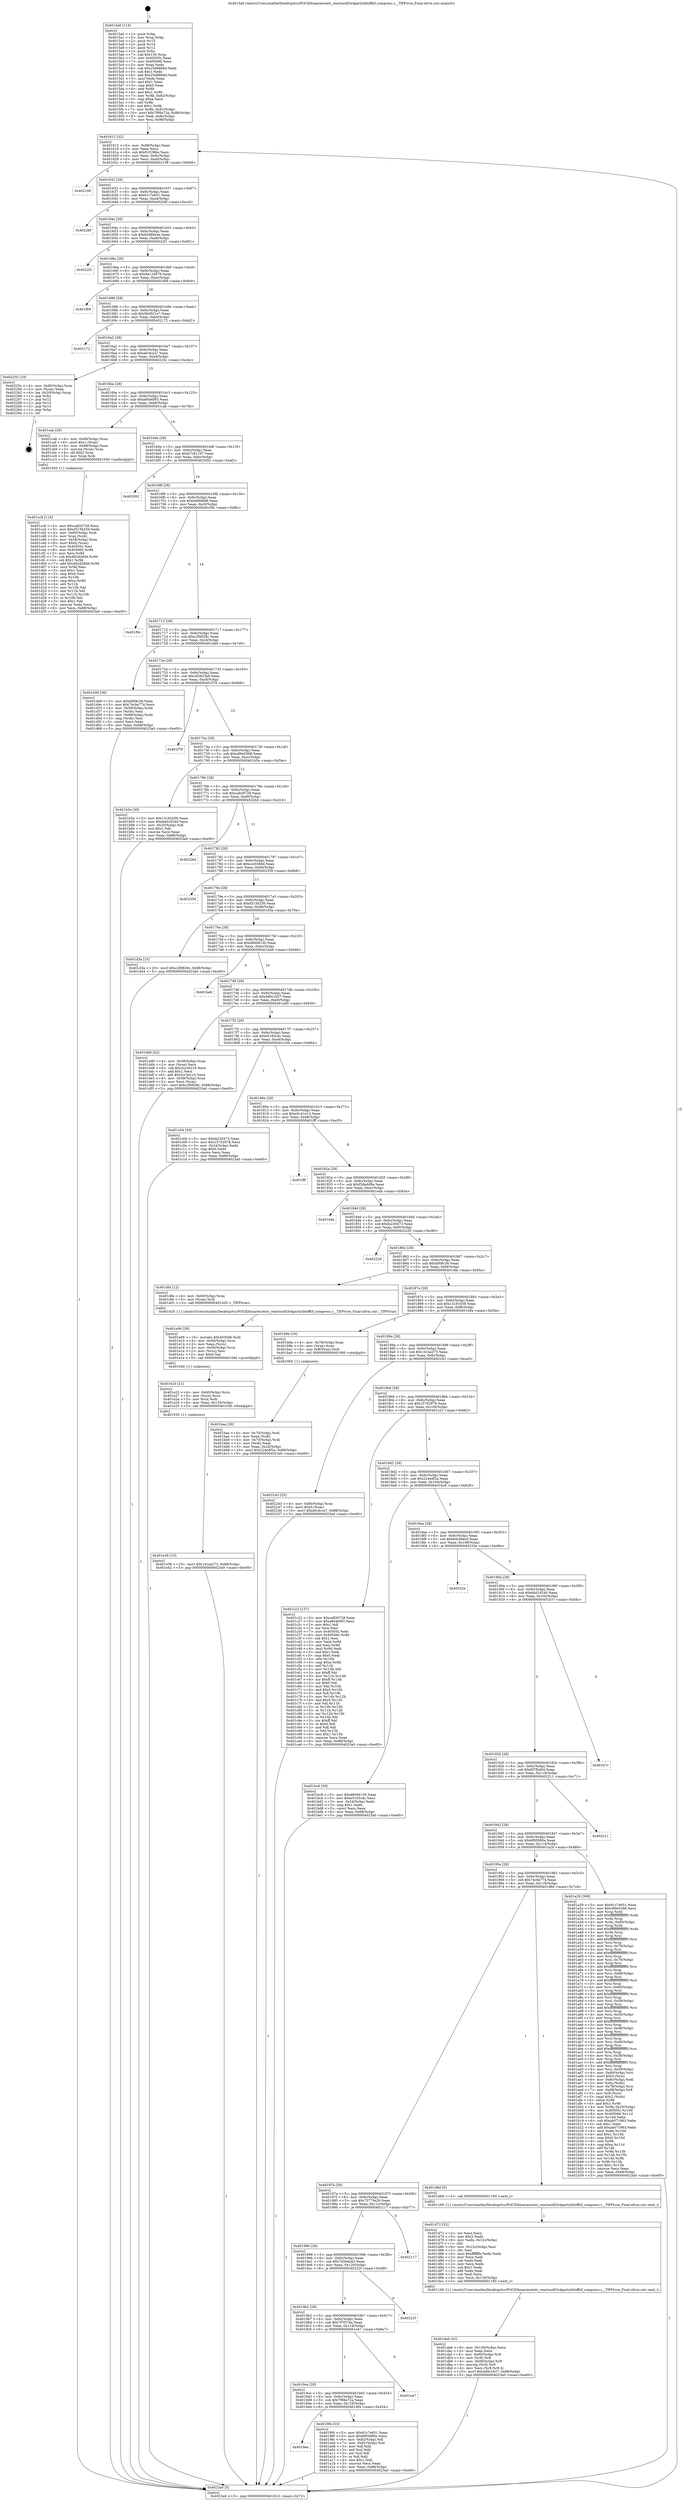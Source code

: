 digraph "0x4015a0" {
  label = "0x4015a0 (/mnt/c/Users/mathe/Desktop/tcc/POCII/binaries/extr_reactosdll3rdpartylibtifftif_compress.c__TIFFtrue_Final-ollvm.out::main(0))"
  labelloc = "t"
  node[shape=record]

  Entry [label="",width=0.3,height=0.3,shape=circle,fillcolor=black,style=filled]
  "0x401612" [label="{
     0x401612 [32]\l
     | [instrs]\l
     &nbsp;&nbsp;0x401612 \<+6\>: mov -0x88(%rbp),%eax\l
     &nbsp;&nbsp;0x401618 \<+2\>: mov %eax,%ecx\l
     &nbsp;&nbsp;0x40161a \<+6\>: sub $0x81f1f86e,%ecx\l
     &nbsp;&nbsp;0x401620 \<+6\>: mov %eax,-0x9c(%rbp)\l
     &nbsp;&nbsp;0x401626 \<+6\>: mov %ecx,-0xa0(%rbp)\l
     &nbsp;&nbsp;0x40162c \<+6\>: je 0000000000402108 \<main+0xb68\>\l
  }"]
  "0x402108" [label="{
     0x402108\l
  }", style=dashed]
  "0x401632" [label="{
     0x401632 [28]\l
     | [instrs]\l
     &nbsp;&nbsp;0x401632 \<+5\>: jmp 0000000000401637 \<main+0x97\>\l
     &nbsp;&nbsp;0x401637 \<+6\>: mov -0x9c(%rbp),%eax\l
     &nbsp;&nbsp;0x40163d \<+5\>: sub $0x91c7e651,%eax\l
     &nbsp;&nbsp;0x401642 \<+6\>: mov %eax,-0xa4(%rbp)\l
     &nbsp;&nbsp;0x401648 \<+6\>: je 000000000040226f \<main+0xccf\>\l
  }"]
  Exit [label="",width=0.3,height=0.3,shape=circle,fillcolor=black,style=filled,peripheries=2]
  "0x40226f" [label="{
     0x40226f\l
  }", style=dashed]
  "0x40164e" [label="{
     0x40164e [28]\l
     | [instrs]\l
     &nbsp;&nbsp;0x40164e \<+5\>: jmp 0000000000401653 \<main+0xb3\>\l
     &nbsp;&nbsp;0x401653 \<+6\>: mov -0x9c(%rbp),%eax\l
     &nbsp;&nbsp;0x401659 \<+5\>: sub $0x92d86e4e,%eax\l
     &nbsp;&nbsp;0x40165e \<+6\>: mov %eax,-0xa8(%rbp)\l
     &nbsp;&nbsp;0x401664 \<+6\>: je 00000000004022f1 \<main+0xd51\>\l
  }"]
  "0x401e38" [label="{
     0x401e38 [15]\l
     | [instrs]\l
     &nbsp;&nbsp;0x401e38 \<+10\>: movl $0x141ea273,-0x88(%rbp)\l
     &nbsp;&nbsp;0x401e42 \<+5\>: jmp 00000000004023a0 \<main+0xe00\>\l
  }"]
  "0x4022f1" [label="{
     0x4022f1\l
  }", style=dashed]
  "0x40166a" [label="{
     0x40166a [28]\l
     | [instrs]\l
     &nbsp;&nbsp;0x40166a \<+5\>: jmp 000000000040166f \<main+0xcf\>\l
     &nbsp;&nbsp;0x40166f \<+6\>: mov -0x9c(%rbp),%eax\l
     &nbsp;&nbsp;0x401675 \<+5\>: sub $0x9a11d079,%eax\l
     &nbsp;&nbsp;0x40167a \<+6\>: mov %eax,-0xac(%rbp)\l
     &nbsp;&nbsp;0x401680 \<+6\>: je 0000000000401f69 \<main+0x9c9\>\l
  }"]
  "0x401e23" [label="{
     0x401e23 [21]\l
     | [instrs]\l
     &nbsp;&nbsp;0x401e23 \<+4\>: mov -0x60(%rbp),%rcx\l
     &nbsp;&nbsp;0x401e27 \<+3\>: mov (%rcx),%rcx\l
     &nbsp;&nbsp;0x401e2a \<+3\>: mov %rcx,%rdi\l
     &nbsp;&nbsp;0x401e2d \<+6\>: mov %eax,-0x134(%rbp)\l
     &nbsp;&nbsp;0x401e33 \<+5\>: call 0000000000401030 \<free@plt\>\l
     | [calls]\l
     &nbsp;&nbsp;0x401030 \{1\} (unknown)\l
  }"]
  "0x401f69" [label="{
     0x401f69\l
  }", style=dashed]
  "0x401686" [label="{
     0x401686 [28]\l
     | [instrs]\l
     &nbsp;&nbsp;0x401686 \<+5\>: jmp 000000000040168b \<main+0xeb\>\l
     &nbsp;&nbsp;0x40168b \<+6\>: mov -0x9c(%rbp),%eax\l
     &nbsp;&nbsp;0x401691 \<+5\>: sub $0x9b0921e7,%eax\l
     &nbsp;&nbsp;0x401696 \<+6\>: mov %eax,-0xb0(%rbp)\l
     &nbsp;&nbsp;0x40169c \<+6\>: je 0000000000402172 \<main+0xbd2\>\l
  }"]
  "0x401e06" [label="{
     0x401e06 [29]\l
     | [instrs]\l
     &nbsp;&nbsp;0x401e06 \<+10\>: movabs $0x4030d6,%rdi\l
     &nbsp;&nbsp;0x401e10 \<+4\>: mov -0x50(%rbp),%rcx\l
     &nbsp;&nbsp;0x401e14 \<+2\>: mov %eax,(%rcx)\l
     &nbsp;&nbsp;0x401e16 \<+4\>: mov -0x50(%rbp),%rcx\l
     &nbsp;&nbsp;0x401e1a \<+2\>: mov (%rcx),%esi\l
     &nbsp;&nbsp;0x401e1c \<+2\>: mov $0x0,%al\l
     &nbsp;&nbsp;0x401e1e \<+5\>: call 0000000000401040 \<printf@plt\>\l
     | [calls]\l
     &nbsp;&nbsp;0x401040 \{1\} (unknown)\l
  }"]
  "0x402172" [label="{
     0x402172\l
  }", style=dashed]
  "0x4016a2" [label="{
     0x4016a2 [28]\l
     | [instrs]\l
     &nbsp;&nbsp;0x4016a2 \<+5\>: jmp 00000000004016a7 \<main+0x107\>\l
     &nbsp;&nbsp;0x4016a7 \<+6\>: mov -0x9c(%rbp),%eax\l
     &nbsp;&nbsp;0x4016ad \<+5\>: sub $0xa0c4cca7,%eax\l
     &nbsp;&nbsp;0x4016b2 \<+6\>: mov %eax,-0xb4(%rbp)\l
     &nbsp;&nbsp;0x4016b8 \<+6\>: je 000000000040225c \<main+0xcbc\>\l
  }"]
  "0x401da6" [label="{
     0x401da6 [42]\l
     | [instrs]\l
     &nbsp;&nbsp;0x401da6 \<+6\>: mov -0x130(%rbp),%ecx\l
     &nbsp;&nbsp;0x401dac \<+3\>: imul %eax,%ecx\l
     &nbsp;&nbsp;0x401daf \<+4\>: mov -0x60(%rbp),%r8\l
     &nbsp;&nbsp;0x401db3 \<+3\>: mov (%r8),%r8\l
     &nbsp;&nbsp;0x401db6 \<+4\>: mov -0x58(%rbp),%r9\l
     &nbsp;&nbsp;0x401dba \<+3\>: movslq (%r9),%r9\l
     &nbsp;&nbsp;0x401dbd \<+4\>: mov %ecx,(%r8,%r9,4)\l
     &nbsp;&nbsp;0x401dc1 \<+10\>: movl $0xdd9c1b37,-0x88(%rbp)\l
     &nbsp;&nbsp;0x401dcb \<+5\>: jmp 00000000004023a0 \<main+0xe00\>\l
  }"]
  "0x40225c" [label="{
     0x40225c [19]\l
     | [instrs]\l
     &nbsp;&nbsp;0x40225c \<+4\>: mov -0x80(%rbp),%rax\l
     &nbsp;&nbsp;0x402260 \<+2\>: mov (%rax),%eax\l
     &nbsp;&nbsp;0x402262 \<+4\>: lea -0x20(%rbp),%rsp\l
     &nbsp;&nbsp;0x402266 \<+1\>: pop %rbx\l
     &nbsp;&nbsp;0x402267 \<+2\>: pop %r12\l
     &nbsp;&nbsp;0x402269 \<+2\>: pop %r14\l
     &nbsp;&nbsp;0x40226b \<+2\>: pop %r15\l
     &nbsp;&nbsp;0x40226d \<+1\>: pop %rbp\l
     &nbsp;&nbsp;0x40226e \<+1\>: ret\l
  }"]
  "0x4016be" [label="{
     0x4016be [28]\l
     | [instrs]\l
     &nbsp;&nbsp;0x4016be \<+5\>: jmp 00000000004016c3 \<main+0x123\>\l
     &nbsp;&nbsp;0x4016c3 \<+6\>: mov -0x9c(%rbp),%eax\l
     &nbsp;&nbsp;0x4016c9 \<+5\>: sub $0xa8446f93,%eax\l
     &nbsp;&nbsp;0x4016ce \<+6\>: mov %eax,-0xb8(%rbp)\l
     &nbsp;&nbsp;0x4016d4 \<+6\>: je 0000000000401cab \<main+0x70b\>\l
  }"]
  "0x401d72" [label="{
     0x401d72 [52]\l
     | [instrs]\l
     &nbsp;&nbsp;0x401d72 \<+2\>: xor %ecx,%ecx\l
     &nbsp;&nbsp;0x401d74 \<+5\>: mov $0x2,%edx\l
     &nbsp;&nbsp;0x401d79 \<+6\>: mov %edx,-0x12c(%rbp)\l
     &nbsp;&nbsp;0x401d7f \<+1\>: cltd\l
     &nbsp;&nbsp;0x401d80 \<+6\>: mov -0x12c(%rbp),%esi\l
     &nbsp;&nbsp;0x401d86 \<+2\>: idiv %esi\l
     &nbsp;&nbsp;0x401d88 \<+6\>: imul $0xfffffffe,%edx,%edx\l
     &nbsp;&nbsp;0x401d8e \<+2\>: mov %ecx,%edi\l
     &nbsp;&nbsp;0x401d90 \<+2\>: sub %edx,%edi\l
     &nbsp;&nbsp;0x401d92 \<+2\>: mov %ecx,%edx\l
     &nbsp;&nbsp;0x401d94 \<+3\>: sub $0x1,%edx\l
     &nbsp;&nbsp;0x401d97 \<+2\>: add %edx,%edi\l
     &nbsp;&nbsp;0x401d99 \<+2\>: sub %edi,%ecx\l
     &nbsp;&nbsp;0x401d9b \<+6\>: mov %ecx,-0x130(%rbp)\l
     &nbsp;&nbsp;0x401da1 \<+5\>: call 0000000000401160 \<next_i\>\l
     | [calls]\l
     &nbsp;&nbsp;0x401160 \{1\} (/mnt/c/Users/mathe/Desktop/tcc/POCII/binaries/extr_reactosdll3rdpartylibtifftif_compress.c__TIFFtrue_Final-ollvm.out::next_i)\l
  }"]
  "0x401cab" [label="{
     0x401cab [29]\l
     | [instrs]\l
     &nbsp;&nbsp;0x401cab \<+4\>: mov -0x68(%rbp),%rax\l
     &nbsp;&nbsp;0x401caf \<+6\>: movl $0x1,(%rax)\l
     &nbsp;&nbsp;0x401cb5 \<+4\>: mov -0x68(%rbp),%rax\l
     &nbsp;&nbsp;0x401cb9 \<+3\>: movslq (%rax),%rax\l
     &nbsp;&nbsp;0x401cbc \<+4\>: shl $0x2,%rax\l
     &nbsp;&nbsp;0x401cc0 \<+3\>: mov %rax,%rdi\l
     &nbsp;&nbsp;0x401cc3 \<+5\>: call 0000000000401050 \<malloc@plt\>\l
     | [calls]\l
     &nbsp;&nbsp;0x401050 \{1\} (unknown)\l
  }"]
  "0x4016da" [label="{
     0x4016da [28]\l
     | [instrs]\l
     &nbsp;&nbsp;0x4016da \<+5\>: jmp 00000000004016df \<main+0x13f\>\l
     &nbsp;&nbsp;0x4016df \<+6\>: mov -0x9c(%rbp),%eax\l
     &nbsp;&nbsp;0x4016e5 \<+5\>: sub $0xb7c81197,%eax\l
     &nbsp;&nbsp;0x4016ea \<+6\>: mov %eax,-0xbc(%rbp)\l
     &nbsp;&nbsp;0x4016f0 \<+6\>: je 0000000000402092 \<main+0xaf2\>\l
  }"]
  "0x401cc8" [label="{
     0x401cc8 [114]\l
     | [instrs]\l
     &nbsp;&nbsp;0x401cc8 \<+5\>: mov $0xca826728,%ecx\l
     &nbsp;&nbsp;0x401ccd \<+5\>: mov $0xd5156250,%edx\l
     &nbsp;&nbsp;0x401cd2 \<+4\>: mov -0x60(%rbp),%rdi\l
     &nbsp;&nbsp;0x401cd6 \<+3\>: mov %rax,(%rdi)\l
     &nbsp;&nbsp;0x401cd9 \<+4\>: mov -0x58(%rbp),%rax\l
     &nbsp;&nbsp;0x401cdd \<+6\>: movl $0x0,(%rax)\l
     &nbsp;&nbsp;0x401ce3 \<+7\>: mov 0x40505c,%esi\l
     &nbsp;&nbsp;0x401cea \<+8\>: mov 0x405060,%r8d\l
     &nbsp;&nbsp;0x401cf2 \<+3\>: mov %esi,%r9d\l
     &nbsp;&nbsp;0x401cf5 \<+7\>: sub $0x462d26dd,%r9d\l
     &nbsp;&nbsp;0x401cfc \<+4\>: sub $0x1,%r9d\l
     &nbsp;&nbsp;0x401d00 \<+7\>: add $0x462d26dd,%r9d\l
     &nbsp;&nbsp;0x401d07 \<+4\>: imul %r9d,%esi\l
     &nbsp;&nbsp;0x401d0b \<+3\>: and $0x1,%esi\l
     &nbsp;&nbsp;0x401d0e \<+3\>: cmp $0x0,%esi\l
     &nbsp;&nbsp;0x401d11 \<+4\>: sete %r10b\l
     &nbsp;&nbsp;0x401d15 \<+4\>: cmp $0xa,%r8d\l
     &nbsp;&nbsp;0x401d19 \<+4\>: setl %r11b\l
     &nbsp;&nbsp;0x401d1d \<+3\>: mov %r10b,%bl\l
     &nbsp;&nbsp;0x401d20 \<+3\>: and %r11b,%bl\l
     &nbsp;&nbsp;0x401d23 \<+3\>: xor %r11b,%r10b\l
     &nbsp;&nbsp;0x401d26 \<+3\>: or %r10b,%bl\l
     &nbsp;&nbsp;0x401d29 \<+3\>: test $0x1,%bl\l
     &nbsp;&nbsp;0x401d2c \<+3\>: cmovne %edx,%ecx\l
     &nbsp;&nbsp;0x401d2f \<+6\>: mov %ecx,-0x88(%rbp)\l
     &nbsp;&nbsp;0x401d35 \<+5\>: jmp 00000000004023a0 \<main+0xe00\>\l
  }"]
  "0x402092" [label="{
     0x402092\l
  }", style=dashed]
  "0x4016f6" [label="{
     0x4016f6 [28]\l
     | [instrs]\l
     &nbsp;&nbsp;0x4016f6 \<+5\>: jmp 00000000004016fb \<main+0x15b\>\l
     &nbsp;&nbsp;0x4016fb \<+6\>: mov -0x9c(%rbp),%eax\l
     &nbsp;&nbsp;0x401701 \<+5\>: sub $0xbd868fd8,%eax\l
     &nbsp;&nbsp;0x401706 \<+6\>: mov %eax,-0xc0(%rbp)\l
     &nbsp;&nbsp;0x40170c \<+6\>: je 0000000000401f9c \<main+0x9fc\>\l
  }"]
  "0x401baa" [label="{
     0x401baa [30]\l
     | [instrs]\l
     &nbsp;&nbsp;0x401baa \<+4\>: mov -0x70(%rbp),%rdi\l
     &nbsp;&nbsp;0x401bae \<+2\>: mov %eax,(%rdi)\l
     &nbsp;&nbsp;0x401bb0 \<+4\>: mov -0x70(%rbp),%rdi\l
     &nbsp;&nbsp;0x401bb4 \<+2\>: mov (%rdi),%eax\l
     &nbsp;&nbsp;0x401bb6 \<+3\>: mov %eax,-0x24(%rbp)\l
     &nbsp;&nbsp;0x401bb9 \<+10\>: movl $0x224edf2a,-0x88(%rbp)\l
     &nbsp;&nbsp;0x401bc3 \<+5\>: jmp 00000000004023a0 \<main+0xe00\>\l
  }"]
  "0x401f9c" [label="{
     0x401f9c\l
  }", style=dashed]
  "0x401712" [label="{
     0x401712 [28]\l
     | [instrs]\l
     &nbsp;&nbsp;0x401712 \<+5\>: jmp 0000000000401717 \<main+0x177\>\l
     &nbsp;&nbsp;0x401717 \<+6\>: mov -0x9c(%rbp),%eax\l
     &nbsp;&nbsp;0x40171d \<+5\>: sub $0xc2f0828c,%eax\l
     &nbsp;&nbsp;0x401722 \<+6\>: mov %eax,-0xc4(%rbp)\l
     &nbsp;&nbsp;0x401728 \<+6\>: je 0000000000401d49 \<main+0x7a9\>\l
  }"]
  "0x4015a0" [label="{
     0x4015a0 [114]\l
     | [instrs]\l
     &nbsp;&nbsp;0x4015a0 \<+1\>: push %rbp\l
     &nbsp;&nbsp;0x4015a1 \<+3\>: mov %rsp,%rbp\l
     &nbsp;&nbsp;0x4015a4 \<+2\>: push %r15\l
     &nbsp;&nbsp;0x4015a6 \<+2\>: push %r14\l
     &nbsp;&nbsp;0x4015a8 \<+2\>: push %r12\l
     &nbsp;&nbsp;0x4015aa \<+1\>: push %rbx\l
     &nbsp;&nbsp;0x4015ab \<+7\>: sub $0x130,%rsp\l
     &nbsp;&nbsp;0x4015b2 \<+7\>: mov 0x40505c,%eax\l
     &nbsp;&nbsp;0x4015b9 \<+7\>: mov 0x405060,%ecx\l
     &nbsp;&nbsp;0x4015c0 \<+2\>: mov %eax,%edx\l
     &nbsp;&nbsp;0x4015c2 \<+6\>: sub $0x25d98b6d,%edx\l
     &nbsp;&nbsp;0x4015c8 \<+3\>: sub $0x1,%edx\l
     &nbsp;&nbsp;0x4015cb \<+6\>: add $0x25d98b6d,%edx\l
     &nbsp;&nbsp;0x4015d1 \<+3\>: imul %edx,%eax\l
     &nbsp;&nbsp;0x4015d4 \<+3\>: and $0x1,%eax\l
     &nbsp;&nbsp;0x4015d7 \<+3\>: cmp $0x0,%eax\l
     &nbsp;&nbsp;0x4015da \<+4\>: sete %r8b\l
     &nbsp;&nbsp;0x4015de \<+4\>: and $0x1,%r8b\l
     &nbsp;&nbsp;0x4015e2 \<+7\>: mov %r8b,-0x82(%rbp)\l
     &nbsp;&nbsp;0x4015e9 \<+3\>: cmp $0xa,%ecx\l
     &nbsp;&nbsp;0x4015ec \<+4\>: setl %r8b\l
     &nbsp;&nbsp;0x4015f0 \<+4\>: and $0x1,%r8b\l
     &nbsp;&nbsp;0x4015f4 \<+7\>: mov %r8b,-0x81(%rbp)\l
     &nbsp;&nbsp;0x4015fb \<+10\>: movl $0x7f98a72a,-0x88(%rbp)\l
     &nbsp;&nbsp;0x401605 \<+6\>: mov %edi,-0x8c(%rbp)\l
     &nbsp;&nbsp;0x40160b \<+7\>: mov %rsi,-0x98(%rbp)\l
  }"]
  "0x401d49" [label="{
     0x401d49 [36]\l
     | [instrs]\l
     &nbsp;&nbsp;0x401d49 \<+5\>: mov $0xd008c36,%eax\l
     &nbsp;&nbsp;0x401d4e \<+5\>: mov $0x74c9a774,%ecx\l
     &nbsp;&nbsp;0x401d53 \<+4\>: mov -0x58(%rbp),%rdx\l
     &nbsp;&nbsp;0x401d57 \<+2\>: mov (%rdx),%esi\l
     &nbsp;&nbsp;0x401d59 \<+4\>: mov -0x68(%rbp),%rdx\l
     &nbsp;&nbsp;0x401d5d \<+2\>: cmp (%rdx),%esi\l
     &nbsp;&nbsp;0x401d5f \<+3\>: cmovl %ecx,%eax\l
     &nbsp;&nbsp;0x401d62 \<+6\>: mov %eax,-0x88(%rbp)\l
     &nbsp;&nbsp;0x401d68 \<+5\>: jmp 00000000004023a0 \<main+0xe00\>\l
  }"]
  "0x40172e" [label="{
     0x40172e [28]\l
     | [instrs]\l
     &nbsp;&nbsp;0x40172e \<+5\>: jmp 0000000000401733 \<main+0x193\>\l
     &nbsp;&nbsp;0x401733 \<+6\>: mov -0x9c(%rbp),%eax\l
     &nbsp;&nbsp;0x401739 \<+5\>: sub $0xc62823a9,%eax\l
     &nbsp;&nbsp;0x40173e \<+6\>: mov %eax,-0xc8(%rbp)\l
     &nbsp;&nbsp;0x401744 \<+6\>: je 0000000000401f78 \<main+0x9d8\>\l
  }"]
  "0x4023a0" [label="{
     0x4023a0 [5]\l
     | [instrs]\l
     &nbsp;&nbsp;0x4023a0 \<+5\>: jmp 0000000000401612 \<main+0x72\>\l
  }"]
  "0x401f78" [label="{
     0x401f78\l
  }", style=dashed]
  "0x40174a" [label="{
     0x40174a [28]\l
     | [instrs]\l
     &nbsp;&nbsp;0x40174a \<+5\>: jmp 000000000040174f \<main+0x1af\>\l
     &nbsp;&nbsp;0x40174f \<+6\>: mov -0x9c(%rbp),%eax\l
     &nbsp;&nbsp;0x401755 \<+5\>: sub $0xc89e5368,%eax\l
     &nbsp;&nbsp;0x40175a \<+6\>: mov %eax,-0xcc(%rbp)\l
     &nbsp;&nbsp;0x401760 \<+6\>: je 0000000000401b5e \<main+0x5be\>\l
  }"]
  "0x4019ea" [label="{
     0x4019ea\l
  }", style=dashed]
  "0x401b5e" [label="{
     0x401b5e [30]\l
     | [instrs]\l
     &nbsp;&nbsp;0x401b5e \<+5\>: mov $0x13181b56,%eax\l
     &nbsp;&nbsp;0x401b63 \<+5\>: mov $0x6dd18240,%ecx\l
     &nbsp;&nbsp;0x401b68 \<+3\>: mov -0x25(%rbp),%dl\l
     &nbsp;&nbsp;0x401b6b \<+3\>: test $0x1,%dl\l
     &nbsp;&nbsp;0x401b6e \<+3\>: cmovne %ecx,%eax\l
     &nbsp;&nbsp;0x401b71 \<+6\>: mov %eax,-0x88(%rbp)\l
     &nbsp;&nbsp;0x401b77 \<+5\>: jmp 00000000004023a0 \<main+0xe00\>\l
  }"]
  "0x401766" [label="{
     0x401766 [28]\l
     | [instrs]\l
     &nbsp;&nbsp;0x401766 \<+5\>: jmp 000000000040176b \<main+0x1cb\>\l
     &nbsp;&nbsp;0x40176b \<+6\>: mov -0x9c(%rbp),%eax\l
     &nbsp;&nbsp;0x401771 \<+5\>: sub $0xca826728,%eax\l
     &nbsp;&nbsp;0x401776 \<+6\>: mov %eax,-0xd0(%rbp)\l
     &nbsp;&nbsp;0x40177c \<+6\>: je 00000000004022b4 \<main+0xd14\>\l
  }"]
  "0x4019f4" [label="{
     0x4019f4 [53]\l
     | [instrs]\l
     &nbsp;&nbsp;0x4019f4 \<+5\>: mov $0x91c7e651,%eax\l
     &nbsp;&nbsp;0x4019f9 \<+5\>: mov $0x6f95990e,%ecx\l
     &nbsp;&nbsp;0x4019fe \<+6\>: mov -0x82(%rbp),%dl\l
     &nbsp;&nbsp;0x401a04 \<+7\>: mov -0x81(%rbp),%sil\l
     &nbsp;&nbsp;0x401a0b \<+3\>: mov %dl,%dil\l
     &nbsp;&nbsp;0x401a0e \<+3\>: and %sil,%dil\l
     &nbsp;&nbsp;0x401a11 \<+3\>: xor %sil,%dl\l
     &nbsp;&nbsp;0x401a14 \<+3\>: or %dl,%dil\l
     &nbsp;&nbsp;0x401a17 \<+4\>: test $0x1,%dil\l
     &nbsp;&nbsp;0x401a1b \<+3\>: cmovne %ecx,%eax\l
     &nbsp;&nbsp;0x401a1e \<+6\>: mov %eax,-0x88(%rbp)\l
     &nbsp;&nbsp;0x401a24 \<+5\>: jmp 00000000004023a0 \<main+0xe00\>\l
  }"]
  "0x4022b4" [label="{
     0x4022b4\l
  }", style=dashed]
  "0x401782" [label="{
     0x401782 [28]\l
     | [instrs]\l
     &nbsp;&nbsp;0x401782 \<+5\>: jmp 0000000000401787 \<main+0x1e7\>\l
     &nbsp;&nbsp;0x401787 \<+6\>: mov -0x9c(%rbp),%eax\l
     &nbsp;&nbsp;0x40178d \<+5\>: sub $0xccc038dd,%eax\l
     &nbsp;&nbsp;0x401792 \<+6\>: mov %eax,-0xd4(%rbp)\l
     &nbsp;&nbsp;0x401798 \<+6\>: je 0000000000402358 \<main+0xdb8\>\l
  }"]
  "0x4019ce" [label="{
     0x4019ce [28]\l
     | [instrs]\l
     &nbsp;&nbsp;0x4019ce \<+5\>: jmp 00000000004019d3 \<main+0x433\>\l
     &nbsp;&nbsp;0x4019d3 \<+6\>: mov -0x9c(%rbp),%eax\l
     &nbsp;&nbsp;0x4019d9 \<+5\>: sub $0x7f98a72a,%eax\l
     &nbsp;&nbsp;0x4019de \<+6\>: mov %eax,-0x128(%rbp)\l
     &nbsp;&nbsp;0x4019e4 \<+6\>: je 00000000004019f4 \<main+0x454\>\l
  }"]
  "0x402358" [label="{
     0x402358\l
  }", style=dashed]
  "0x40179e" [label="{
     0x40179e [28]\l
     | [instrs]\l
     &nbsp;&nbsp;0x40179e \<+5\>: jmp 00000000004017a3 \<main+0x203\>\l
     &nbsp;&nbsp;0x4017a3 \<+6\>: mov -0x9c(%rbp),%eax\l
     &nbsp;&nbsp;0x4017a9 \<+5\>: sub $0xd5156250,%eax\l
     &nbsp;&nbsp;0x4017ae \<+6\>: mov %eax,-0xd8(%rbp)\l
     &nbsp;&nbsp;0x4017b4 \<+6\>: je 0000000000401d3a \<main+0x79a\>\l
  }"]
  "0x401e47" [label="{
     0x401e47\l
  }", style=dashed]
  "0x401d3a" [label="{
     0x401d3a [15]\l
     | [instrs]\l
     &nbsp;&nbsp;0x401d3a \<+10\>: movl $0xc2f0828c,-0x88(%rbp)\l
     &nbsp;&nbsp;0x401d44 \<+5\>: jmp 00000000004023a0 \<main+0xe00\>\l
  }"]
  "0x4017ba" [label="{
     0x4017ba [28]\l
     | [instrs]\l
     &nbsp;&nbsp;0x4017ba \<+5\>: jmp 00000000004017bf \<main+0x21f\>\l
     &nbsp;&nbsp;0x4017bf \<+6\>: mov -0x9c(%rbp),%eax\l
     &nbsp;&nbsp;0x4017c5 \<+5\>: sub $0xd6006130,%eax\l
     &nbsp;&nbsp;0x4017ca \<+6\>: mov %eax,-0xdc(%rbp)\l
     &nbsp;&nbsp;0x4017d0 \<+6\>: je 0000000000401be6 \<main+0x646\>\l
  }"]
  "0x4019b2" [label="{
     0x4019b2 [28]\l
     | [instrs]\l
     &nbsp;&nbsp;0x4019b2 \<+5\>: jmp 00000000004019b7 \<main+0x417\>\l
     &nbsp;&nbsp;0x4019b7 \<+6\>: mov -0x9c(%rbp),%eax\l
     &nbsp;&nbsp;0x4019bd \<+5\>: sub $0x7f7f37ba,%eax\l
     &nbsp;&nbsp;0x4019c2 \<+6\>: mov %eax,-0x124(%rbp)\l
     &nbsp;&nbsp;0x4019c8 \<+6\>: je 0000000000401e47 \<main+0x8a7\>\l
  }"]
  "0x401be6" [label="{
     0x401be6\l
  }", style=dashed]
  "0x4017d6" [label="{
     0x4017d6 [28]\l
     | [instrs]\l
     &nbsp;&nbsp;0x4017d6 \<+5\>: jmp 00000000004017db \<main+0x23b\>\l
     &nbsp;&nbsp;0x4017db \<+6\>: mov -0x9c(%rbp),%eax\l
     &nbsp;&nbsp;0x4017e1 \<+5\>: sub $0xdd9c1b37,%eax\l
     &nbsp;&nbsp;0x4017e6 \<+6\>: mov %eax,-0xe0(%rbp)\l
     &nbsp;&nbsp;0x4017ec \<+6\>: je 0000000000401dd0 \<main+0x830\>\l
  }"]
  "0x40222f" [label="{
     0x40222f\l
  }", style=dashed]
  "0x401dd0" [label="{
     0x401dd0 [42]\l
     | [instrs]\l
     &nbsp;&nbsp;0x401dd0 \<+4\>: mov -0x58(%rbp),%rax\l
     &nbsp;&nbsp;0x401dd4 \<+2\>: mov (%rax),%ecx\l
     &nbsp;&nbsp;0x401dd6 \<+6\>: sub $0x2cc3e210,%ecx\l
     &nbsp;&nbsp;0x401ddc \<+3\>: add $0x1,%ecx\l
     &nbsp;&nbsp;0x401ddf \<+6\>: add $0x2cc3e210,%ecx\l
     &nbsp;&nbsp;0x401de5 \<+4\>: mov -0x58(%rbp),%rax\l
     &nbsp;&nbsp;0x401de9 \<+2\>: mov %ecx,(%rax)\l
     &nbsp;&nbsp;0x401deb \<+10\>: movl $0xc2f0828c,-0x88(%rbp)\l
     &nbsp;&nbsp;0x401df5 \<+5\>: jmp 00000000004023a0 \<main+0xe00\>\l
  }"]
  "0x4017f2" [label="{
     0x4017f2 [28]\l
     | [instrs]\l
     &nbsp;&nbsp;0x4017f2 \<+5\>: jmp 00000000004017f7 \<main+0x257\>\l
     &nbsp;&nbsp;0x4017f7 \<+6\>: mov -0x9c(%rbp),%eax\l
     &nbsp;&nbsp;0x4017fd \<+5\>: sub $0xe5165cdc,%eax\l
     &nbsp;&nbsp;0x401802 \<+6\>: mov %eax,-0xe4(%rbp)\l
     &nbsp;&nbsp;0x401808 \<+6\>: je 0000000000401c04 \<main+0x664\>\l
  }"]
  "0x401996" [label="{
     0x401996 [28]\l
     | [instrs]\l
     &nbsp;&nbsp;0x401996 \<+5\>: jmp 000000000040199b \<main+0x3fb\>\l
     &nbsp;&nbsp;0x40199b \<+6\>: mov -0x9c(%rbp),%eax\l
     &nbsp;&nbsp;0x4019a1 \<+5\>: sub $0x7d2b4a43,%eax\l
     &nbsp;&nbsp;0x4019a6 \<+6\>: mov %eax,-0x120(%rbp)\l
     &nbsp;&nbsp;0x4019ac \<+6\>: je 000000000040222f \<main+0xc8f\>\l
  }"]
  "0x401c04" [label="{
     0x401c04 [30]\l
     | [instrs]\l
     &nbsp;&nbsp;0x401c04 \<+5\>: mov $0xfa230473,%eax\l
     &nbsp;&nbsp;0x401c09 \<+5\>: mov $0x15702978,%ecx\l
     &nbsp;&nbsp;0x401c0e \<+3\>: mov -0x24(%rbp),%edx\l
     &nbsp;&nbsp;0x401c11 \<+3\>: cmp $0x0,%edx\l
     &nbsp;&nbsp;0x401c14 \<+3\>: cmove %ecx,%eax\l
     &nbsp;&nbsp;0x401c17 \<+6\>: mov %eax,-0x88(%rbp)\l
     &nbsp;&nbsp;0x401c1d \<+5\>: jmp 00000000004023a0 \<main+0xe00\>\l
  }"]
  "0x40180e" [label="{
     0x40180e [28]\l
     | [instrs]\l
     &nbsp;&nbsp;0x40180e \<+5\>: jmp 0000000000401813 \<main+0x273\>\l
     &nbsp;&nbsp;0x401813 \<+6\>: mov -0x9c(%rbp),%eax\l
     &nbsp;&nbsp;0x401819 \<+5\>: sub $0xe5c41e13,%eax\l
     &nbsp;&nbsp;0x40181e \<+6\>: mov %eax,-0xe8(%rbp)\l
     &nbsp;&nbsp;0x401824 \<+6\>: je 0000000000401fff \<main+0xa5f\>\l
  }"]
  "0x402117" [label="{
     0x402117\l
  }", style=dashed]
  "0x401fff" [label="{
     0x401fff\l
  }", style=dashed]
  "0x40182a" [label="{
     0x40182a [28]\l
     | [instrs]\l
     &nbsp;&nbsp;0x40182a \<+5\>: jmp 000000000040182f \<main+0x28f\>\l
     &nbsp;&nbsp;0x40182f \<+6\>: mov -0x9c(%rbp),%eax\l
     &nbsp;&nbsp;0x401835 \<+5\>: sub $0xf2dedd9a,%eax\l
     &nbsp;&nbsp;0x40183a \<+6\>: mov %eax,-0xec(%rbp)\l
     &nbsp;&nbsp;0x401840 \<+6\>: je 0000000000401eda \<main+0x93a\>\l
  }"]
  "0x40197a" [label="{
     0x40197a [28]\l
     | [instrs]\l
     &nbsp;&nbsp;0x40197a \<+5\>: jmp 000000000040197f \<main+0x3df\>\l
     &nbsp;&nbsp;0x40197f \<+6\>: mov -0x9c(%rbp),%eax\l
     &nbsp;&nbsp;0x401985 \<+5\>: sub $0x75775e29,%eax\l
     &nbsp;&nbsp;0x40198a \<+6\>: mov %eax,-0x11c(%rbp)\l
     &nbsp;&nbsp;0x401990 \<+6\>: je 0000000000402117 \<main+0xb77\>\l
  }"]
  "0x401eda" [label="{
     0x401eda\l
  }", style=dashed]
  "0x401846" [label="{
     0x401846 [28]\l
     | [instrs]\l
     &nbsp;&nbsp;0x401846 \<+5\>: jmp 000000000040184b \<main+0x2ab\>\l
     &nbsp;&nbsp;0x40184b \<+6\>: mov -0x9c(%rbp),%eax\l
     &nbsp;&nbsp;0x401851 \<+5\>: sub $0xfa230473,%eax\l
     &nbsp;&nbsp;0x401856 \<+6\>: mov %eax,-0xf0(%rbp)\l
     &nbsp;&nbsp;0x40185c \<+6\>: je 0000000000402220 \<main+0xc80\>\l
  }"]
  "0x401d6d" [label="{
     0x401d6d [5]\l
     | [instrs]\l
     &nbsp;&nbsp;0x401d6d \<+5\>: call 0000000000401160 \<next_i\>\l
     | [calls]\l
     &nbsp;&nbsp;0x401160 \{1\} (/mnt/c/Users/mathe/Desktop/tcc/POCII/binaries/extr_reactosdll3rdpartylibtifftif_compress.c__TIFFtrue_Final-ollvm.out::next_i)\l
  }"]
  "0x402220" [label="{
     0x402220\l
  }", style=dashed]
  "0x401862" [label="{
     0x401862 [28]\l
     | [instrs]\l
     &nbsp;&nbsp;0x401862 \<+5\>: jmp 0000000000401867 \<main+0x2c7\>\l
     &nbsp;&nbsp;0x401867 \<+6\>: mov -0x9c(%rbp),%eax\l
     &nbsp;&nbsp;0x40186d \<+5\>: sub $0xd008c36,%eax\l
     &nbsp;&nbsp;0x401872 \<+6\>: mov %eax,-0xf4(%rbp)\l
     &nbsp;&nbsp;0x401878 \<+6\>: je 0000000000401dfa \<main+0x85a\>\l
  }"]
  "0x40195e" [label="{
     0x40195e [28]\l
     | [instrs]\l
     &nbsp;&nbsp;0x40195e \<+5\>: jmp 0000000000401963 \<main+0x3c3\>\l
     &nbsp;&nbsp;0x401963 \<+6\>: mov -0x9c(%rbp),%eax\l
     &nbsp;&nbsp;0x401969 \<+5\>: sub $0x74c9a774,%eax\l
     &nbsp;&nbsp;0x40196e \<+6\>: mov %eax,-0x118(%rbp)\l
     &nbsp;&nbsp;0x401974 \<+6\>: je 0000000000401d6d \<main+0x7cd\>\l
  }"]
  "0x401dfa" [label="{
     0x401dfa [12]\l
     | [instrs]\l
     &nbsp;&nbsp;0x401dfa \<+4\>: mov -0x60(%rbp),%rax\l
     &nbsp;&nbsp;0x401dfe \<+3\>: mov (%rax),%rdi\l
     &nbsp;&nbsp;0x401e01 \<+5\>: call 0000000000401420 \<_TIFFtrue\>\l
     | [calls]\l
     &nbsp;&nbsp;0x401420 \{1\} (/mnt/c/Users/mathe/Desktop/tcc/POCII/binaries/extr_reactosdll3rdpartylibtifftif_compress.c__TIFFtrue_Final-ollvm.out::_TIFFtrue)\l
  }"]
  "0x40187e" [label="{
     0x40187e [28]\l
     | [instrs]\l
     &nbsp;&nbsp;0x40187e \<+5\>: jmp 0000000000401883 \<main+0x2e3\>\l
     &nbsp;&nbsp;0x401883 \<+6\>: mov -0x9c(%rbp),%eax\l
     &nbsp;&nbsp;0x401889 \<+5\>: sub $0x13181b56,%eax\l
     &nbsp;&nbsp;0x40188e \<+6\>: mov %eax,-0xf8(%rbp)\l
     &nbsp;&nbsp;0x401894 \<+6\>: je 0000000000401b9a \<main+0x5fa\>\l
  }"]
  "0x401a29" [label="{
     0x401a29 [309]\l
     | [instrs]\l
     &nbsp;&nbsp;0x401a29 \<+5\>: mov $0x91c7e651,%eax\l
     &nbsp;&nbsp;0x401a2e \<+5\>: mov $0xc89e5368,%ecx\l
     &nbsp;&nbsp;0x401a33 \<+3\>: mov %rsp,%rdx\l
     &nbsp;&nbsp;0x401a36 \<+4\>: add $0xfffffffffffffff0,%rdx\l
     &nbsp;&nbsp;0x401a3a \<+3\>: mov %rdx,%rsp\l
     &nbsp;&nbsp;0x401a3d \<+4\>: mov %rdx,-0x80(%rbp)\l
     &nbsp;&nbsp;0x401a41 \<+3\>: mov %rsp,%rdx\l
     &nbsp;&nbsp;0x401a44 \<+4\>: add $0xfffffffffffffff0,%rdx\l
     &nbsp;&nbsp;0x401a48 \<+3\>: mov %rdx,%rsp\l
     &nbsp;&nbsp;0x401a4b \<+3\>: mov %rsp,%rsi\l
     &nbsp;&nbsp;0x401a4e \<+4\>: add $0xfffffffffffffff0,%rsi\l
     &nbsp;&nbsp;0x401a52 \<+3\>: mov %rsi,%rsp\l
     &nbsp;&nbsp;0x401a55 \<+4\>: mov %rsi,-0x78(%rbp)\l
     &nbsp;&nbsp;0x401a59 \<+3\>: mov %rsp,%rsi\l
     &nbsp;&nbsp;0x401a5c \<+4\>: add $0xfffffffffffffff0,%rsi\l
     &nbsp;&nbsp;0x401a60 \<+3\>: mov %rsi,%rsp\l
     &nbsp;&nbsp;0x401a63 \<+4\>: mov %rsi,-0x70(%rbp)\l
     &nbsp;&nbsp;0x401a67 \<+3\>: mov %rsp,%rsi\l
     &nbsp;&nbsp;0x401a6a \<+4\>: add $0xfffffffffffffff0,%rsi\l
     &nbsp;&nbsp;0x401a6e \<+3\>: mov %rsi,%rsp\l
     &nbsp;&nbsp;0x401a71 \<+4\>: mov %rsi,-0x68(%rbp)\l
     &nbsp;&nbsp;0x401a75 \<+3\>: mov %rsp,%rsi\l
     &nbsp;&nbsp;0x401a78 \<+4\>: add $0xfffffffffffffff0,%rsi\l
     &nbsp;&nbsp;0x401a7c \<+3\>: mov %rsi,%rsp\l
     &nbsp;&nbsp;0x401a7f \<+4\>: mov %rsi,-0x60(%rbp)\l
     &nbsp;&nbsp;0x401a83 \<+3\>: mov %rsp,%rsi\l
     &nbsp;&nbsp;0x401a86 \<+4\>: add $0xfffffffffffffff0,%rsi\l
     &nbsp;&nbsp;0x401a8a \<+3\>: mov %rsi,%rsp\l
     &nbsp;&nbsp;0x401a8d \<+4\>: mov %rsi,-0x58(%rbp)\l
     &nbsp;&nbsp;0x401a91 \<+3\>: mov %rsp,%rsi\l
     &nbsp;&nbsp;0x401a94 \<+4\>: add $0xfffffffffffffff0,%rsi\l
     &nbsp;&nbsp;0x401a98 \<+3\>: mov %rsi,%rsp\l
     &nbsp;&nbsp;0x401a9b \<+4\>: mov %rsi,-0x50(%rbp)\l
     &nbsp;&nbsp;0x401a9f \<+3\>: mov %rsp,%rsi\l
     &nbsp;&nbsp;0x401aa2 \<+4\>: add $0xfffffffffffffff0,%rsi\l
     &nbsp;&nbsp;0x401aa6 \<+3\>: mov %rsi,%rsp\l
     &nbsp;&nbsp;0x401aa9 \<+4\>: mov %rsi,-0x48(%rbp)\l
     &nbsp;&nbsp;0x401aad \<+3\>: mov %rsp,%rsi\l
     &nbsp;&nbsp;0x401ab0 \<+4\>: add $0xfffffffffffffff0,%rsi\l
     &nbsp;&nbsp;0x401ab4 \<+3\>: mov %rsi,%rsp\l
     &nbsp;&nbsp;0x401ab7 \<+4\>: mov %rsi,-0x40(%rbp)\l
     &nbsp;&nbsp;0x401abb \<+3\>: mov %rsp,%rsi\l
     &nbsp;&nbsp;0x401abe \<+4\>: add $0xfffffffffffffff0,%rsi\l
     &nbsp;&nbsp;0x401ac2 \<+3\>: mov %rsi,%rsp\l
     &nbsp;&nbsp;0x401ac5 \<+4\>: mov %rsi,-0x38(%rbp)\l
     &nbsp;&nbsp;0x401ac9 \<+3\>: mov %rsp,%rsi\l
     &nbsp;&nbsp;0x401acc \<+4\>: add $0xfffffffffffffff0,%rsi\l
     &nbsp;&nbsp;0x401ad0 \<+3\>: mov %rsi,%rsp\l
     &nbsp;&nbsp;0x401ad3 \<+4\>: mov %rsi,-0x30(%rbp)\l
     &nbsp;&nbsp;0x401ad7 \<+4\>: mov -0x80(%rbp),%rsi\l
     &nbsp;&nbsp;0x401adb \<+6\>: movl $0x0,(%rsi)\l
     &nbsp;&nbsp;0x401ae1 \<+6\>: mov -0x8c(%rbp),%edi\l
     &nbsp;&nbsp;0x401ae7 \<+2\>: mov %edi,(%rdx)\l
     &nbsp;&nbsp;0x401ae9 \<+4\>: mov -0x78(%rbp),%rsi\l
     &nbsp;&nbsp;0x401aed \<+7\>: mov -0x98(%rbp),%r8\l
     &nbsp;&nbsp;0x401af4 \<+3\>: mov %r8,(%rsi)\l
     &nbsp;&nbsp;0x401af7 \<+3\>: cmpl $0x2,(%rdx)\l
     &nbsp;&nbsp;0x401afa \<+4\>: setne %r9b\l
     &nbsp;&nbsp;0x401afe \<+4\>: and $0x1,%r9b\l
     &nbsp;&nbsp;0x401b02 \<+4\>: mov %r9b,-0x25(%rbp)\l
     &nbsp;&nbsp;0x401b06 \<+8\>: mov 0x40505c,%r10d\l
     &nbsp;&nbsp;0x401b0e \<+8\>: mov 0x405060,%r11d\l
     &nbsp;&nbsp;0x401b16 \<+3\>: mov %r10d,%ebx\l
     &nbsp;&nbsp;0x401b19 \<+6\>: sub $0xab071963,%ebx\l
     &nbsp;&nbsp;0x401b1f \<+3\>: sub $0x1,%ebx\l
     &nbsp;&nbsp;0x401b22 \<+6\>: add $0xab071963,%ebx\l
     &nbsp;&nbsp;0x401b28 \<+4\>: imul %ebx,%r10d\l
     &nbsp;&nbsp;0x401b2c \<+4\>: and $0x1,%r10d\l
     &nbsp;&nbsp;0x401b30 \<+4\>: cmp $0x0,%r10d\l
     &nbsp;&nbsp;0x401b34 \<+4\>: sete %r9b\l
     &nbsp;&nbsp;0x401b38 \<+4\>: cmp $0xa,%r11d\l
     &nbsp;&nbsp;0x401b3c \<+4\>: setl %r14b\l
     &nbsp;&nbsp;0x401b40 \<+3\>: mov %r9b,%r15b\l
     &nbsp;&nbsp;0x401b43 \<+3\>: and %r14b,%r15b\l
     &nbsp;&nbsp;0x401b46 \<+3\>: xor %r14b,%r9b\l
     &nbsp;&nbsp;0x401b49 \<+3\>: or %r9b,%r15b\l
     &nbsp;&nbsp;0x401b4c \<+4\>: test $0x1,%r15b\l
     &nbsp;&nbsp;0x401b50 \<+3\>: cmovne %ecx,%eax\l
     &nbsp;&nbsp;0x401b53 \<+6\>: mov %eax,-0x88(%rbp)\l
     &nbsp;&nbsp;0x401b59 \<+5\>: jmp 00000000004023a0 \<main+0xe00\>\l
  }"]
  "0x401b9a" [label="{
     0x401b9a [16]\l
     | [instrs]\l
     &nbsp;&nbsp;0x401b9a \<+4\>: mov -0x78(%rbp),%rax\l
     &nbsp;&nbsp;0x401b9e \<+3\>: mov (%rax),%rax\l
     &nbsp;&nbsp;0x401ba1 \<+4\>: mov 0x8(%rax),%rdi\l
     &nbsp;&nbsp;0x401ba5 \<+5\>: call 0000000000401060 \<atoi@plt\>\l
     | [calls]\l
     &nbsp;&nbsp;0x401060 \{1\} (unknown)\l
  }"]
  "0x40189a" [label="{
     0x40189a [28]\l
     | [instrs]\l
     &nbsp;&nbsp;0x40189a \<+5\>: jmp 000000000040189f \<main+0x2ff\>\l
     &nbsp;&nbsp;0x40189f \<+6\>: mov -0x9c(%rbp),%eax\l
     &nbsp;&nbsp;0x4018a5 \<+5\>: sub $0x141ea273,%eax\l
     &nbsp;&nbsp;0x4018aa \<+6\>: mov %eax,-0xfc(%rbp)\l
     &nbsp;&nbsp;0x4018b0 \<+6\>: je 0000000000402243 \<main+0xca3\>\l
  }"]
  "0x401942" [label="{
     0x401942 [28]\l
     | [instrs]\l
     &nbsp;&nbsp;0x401942 \<+5\>: jmp 0000000000401947 \<main+0x3a7\>\l
     &nbsp;&nbsp;0x401947 \<+6\>: mov -0x9c(%rbp),%eax\l
     &nbsp;&nbsp;0x40194d \<+5\>: sub $0x6f95990e,%eax\l
     &nbsp;&nbsp;0x401952 \<+6\>: mov %eax,-0x114(%rbp)\l
     &nbsp;&nbsp;0x401958 \<+6\>: je 0000000000401a29 \<main+0x489\>\l
  }"]
  "0x402243" [label="{
     0x402243 [25]\l
     | [instrs]\l
     &nbsp;&nbsp;0x402243 \<+4\>: mov -0x80(%rbp),%rax\l
     &nbsp;&nbsp;0x402247 \<+6\>: movl $0x0,(%rax)\l
     &nbsp;&nbsp;0x40224d \<+10\>: movl $0xa0c4cca7,-0x88(%rbp)\l
     &nbsp;&nbsp;0x402257 \<+5\>: jmp 00000000004023a0 \<main+0xe00\>\l
  }"]
  "0x4018b6" [label="{
     0x4018b6 [28]\l
     | [instrs]\l
     &nbsp;&nbsp;0x4018b6 \<+5\>: jmp 00000000004018bb \<main+0x31b\>\l
     &nbsp;&nbsp;0x4018bb \<+6\>: mov -0x9c(%rbp),%eax\l
     &nbsp;&nbsp;0x4018c1 \<+5\>: sub $0x15702978,%eax\l
     &nbsp;&nbsp;0x4018c6 \<+6\>: mov %eax,-0x100(%rbp)\l
     &nbsp;&nbsp;0x4018cc \<+6\>: je 0000000000401c22 \<main+0x682\>\l
  }"]
  "0x402211" [label="{
     0x402211\l
  }", style=dashed]
  "0x401c22" [label="{
     0x401c22 [137]\l
     | [instrs]\l
     &nbsp;&nbsp;0x401c22 \<+5\>: mov $0xca826728,%eax\l
     &nbsp;&nbsp;0x401c27 \<+5\>: mov $0xa8446f93,%ecx\l
     &nbsp;&nbsp;0x401c2c \<+2\>: mov $0x1,%dl\l
     &nbsp;&nbsp;0x401c2e \<+2\>: xor %esi,%esi\l
     &nbsp;&nbsp;0x401c30 \<+7\>: mov 0x40505c,%edi\l
     &nbsp;&nbsp;0x401c37 \<+8\>: mov 0x405060,%r8d\l
     &nbsp;&nbsp;0x401c3f \<+3\>: sub $0x1,%esi\l
     &nbsp;&nbsp;0x401c42 \<+3\>: mov %edi,%r9d\l
     &nbsp;&nbsp;0x401c45 \<+3\>: add %esi,%r9d\l
     &nbsp;&nbsp;0x401c48 \<+4\>: imul %r9d,%edi\l
     &nbsp;&nbsp;0x401c4c \<+3\>: and $0x1,%edi\l
     &nbsp;&nbsp;0x401c4f \<+3\>: cmp $0x0,%edi\l
     &nbsp;&nbsp;0x401c52 \<+4\>: sete %r10b\l
     &nbsp;&nbsp;0x401c56 \<+4\>: cmp $0xa,%r8d\l
     &nbsp;&nbsp;0x401c5a \<+4\>: setl %r11b\l
     &nbsp;&nbsp;0x401c5e \<+3\>: mov %r10b,%bl\l
     &nbsp;&nbsp;0x401c61 \<+3\>: xor $0xff,%bl\l
     &nbsp;&nbsp;0x401c64 \<+3\>: mov %r11b,%r14b\l
     &nbsp;&nbsp;0x401c67 \<+4\>: xor $0xff,%r14b\l
     &nbsp;&nbsp;0x401c6b \<+3\>: xor $0x0,%dl\l
     &nbsp;&nbsp;0x401c6e \<+3\>: mov %bl,%r15b\l
     &nbsp;&nbsp;0x401c71 \<+4\>: and $0x0,%r15b\l
     &nbsp;&nbsp;0x401c75 \<+3\>: and %dl,%r10b\l
     &nbsp;&nbsp;0x401c78 \<+3\>: mov %r14b,%r12b\l
     &nbsp;&nbsp;0x401c7b \<+4\>: and $0x0,%r12b\l
     &nbsp;&nbsp;0x401c7f \<+3\>: and %dl,%r11b\l
     &nbsp;&nbsp;0x401c82 \<+3\>: or %r10b,%r15b\l
     &nbsp;&nbsp;0x401c85 \<+3\>: or %r11b,%r12b\l
     &nbsp;&nbsp;0x401c88 \<+3\>: xor %r12b,%r15b\l
     &nbsp;&nbsp;0x401c8b \<+3\>: or %r14b,%bl\l
     &nbsp;&nbsp;0x401c8e \<+3\>: xor $0xff,%bl\l
     &nbsp;&nbsp;0x401c91 \<+3\>: or $0x0,%dl\l
     &nbsp;&nbsp;0x401c94 \<+2\>: and %dl,%bl\l
     &nbsp;&nbsp;0x401c96 \<+3\>: or %bl,%r15b\l
     &nbsp;&nbsp;0x401c99 \<+4\>: test $0x1,%r15b\l
     &nbsp;&nbsp;0x401c9d \<+3\>: cmovne %ecx,%eax\l
     &nbsp;&nbsp;0x401ca0 \<+6\>: mov %eax,-0x88(%rbp)\l
     &nbsp;&nbsp;0x401ca6 \<+5\>: jmp 00000000004023a0 \<main+0xe00\>\l
  }"]
  "0x4018d2" [label="{
     0x4018d2 [28]\l
     | [instrs]\l
     &nbsp;&nbsp;0x4018d2 \<+5\>: jmp 00000000004018d7 \<main+0x337\>\l
     &nbsp;&nbsp;0x4018d7 \<+6\>: mov -0x9c(%rbp),%eax\l
     &nbsp;&nbsp;0x4018dd \<+5\>: sub $0x224edf2a,%eax\l
     &nbsp;&nbsp;0x4018e2 \<+6\>: mov %eax,-0x104(%rbp)\l
     &nbsp;&nbsp;0x4018e8 \<+6\>: je 0000000000401bc8 \<main+0x628\>\l
  }"]
  "0x401926" [label="{
     0x401926 [28]\l
     | [instrs]\l
     &nbsp;&nbsp;0x401926 \<+5\>: jmp 000000000040192b \<main+0x38b\>\l
     &nbsp;&nbsp;0x40192b \<+6\>: mov -0x9c(%rbp),%eax\l
     &nbsp;&nbsp;0x401931 \<+5\>: sub $0x6f7fbd04,%eax\l
     &nbsp;&nbsp;0x401936 \<+6\>: mov %eax,-0x110(%rbp)\l
     &nbsp;&nbsp;0x40193c \<+6\>: je 0000000000402211 \<main+0xc71\>\l
  }"]
  "0x401bc8" [label="{
     0x401bc8 [30]\l
     | [instrs]\l
     &nbsp;&nbsp;0x401bc8 \<+5\>: mov $0xd6006130,%eax\l
     &nbsp;&nbsp;0x401bcd \<+5\>: mov $0xe5165cdc,%ecx\l
     &nbsp;&nbsp;0x401bd2 \<+3\>: mov -0x24(%rbp),%edx\l
     &nbsp;&nbsp;0x401bd5 \<+3\>: cmp $0x1,%edx\l
     &nbsp;&nbsp;0x401bd8 \<+3\>: cmovl %ecx,%eax\l
     &nbsp;&nbsp;0x401bdb \<+6\>: mov %eax,-0x88(%rbp)\l
     &nbsp;&nbsp;0x401be1 \<+5\>: jmp 00000000004023a0 \<main+0xe00\>\l
  }"]
  "0x4018ee" [label="{
     0x4018ee [28]\l
     | [instrs]\l
     &nbsp;&nbsp;0x4018ee \<+5\>: jmp 00000000004018f3 \<main+0x353\>\l
     &nbsp;&nbsp;0x4018f3 \<+6\>: mov -0x9c(%rbp),%eax\l
     &nbsp;&nbsp;0x4018f9 \<+5\>: sub $0x6dc49ec0,%eax\l
     &nbsp;&nbsp;0x4018fe \<+6\>: mov %eax,-0x108(%rbp)\l
     &nbsp;&nbsp;0x401904 \<+6\>: je 000000000040232e \<main+0xd8e\>\l
  }"]
  "0x401b7c" [label="{
     0x401b7c\l
  }", style=dashed]
  "0x40232e" [label="{
     0x40232e\l
  }", style=dashed]
  "0x40190a" [label="{
     0x40190a [28]\l
     | [instrs]\l
     &nbsp;&nbsp;0x40190a \<+5\>: jmp 000000000040190f \<main+0x36f\>\l
     &nbsp;&nbsp;0x40190f \<+6\>: mov -0x9c(%rbp),%eax\l
     &nbsp;&nbsp;0x401915 \<+5\>: sub $0x6dd18240,%eax\l
     &nbsp;&nbsp;0x40191a \<+6\>: mov %eax,-0x10c(%rbp)\l
     &nbsp;&nbsp;0x401920 \<+6\>: je 0000000000401b7c \<main+0x5dc\>\l
  }"]
  Entry -> "0x4015a0" [label=" 1"]
  "0x401612" -> "0x402108" [label=" 0"]
  "0x401612" -> "0x401632" [label=" 16"]
  "0x40225c" -> Exit [label=" 1"]
  "0x401632" -> "0x40226f" [label=" 0"]
  "0x401632" -> "0x40164e" [label=" 16"]
  "0x402243" -> "0x4023a0" [label=" 1"]
  "0x40164e" -> "0x4022f1" [label=" 0"]
  "0x40164e" -> "0x40166a" [label=" 16"]
  "0x401e38" -> "0x4023a0" [label=" 1"]
  "0x40166a" -> "0x401f69" [label=" 0"]
  "0x40166a" -> "0x401686" [label=" 16"]
  "0x401e23" -> "0x401e38" [label=" 1"]
  "0x401686" -> "0x402172" [label=" 0"]
  "0x401686" -> "0x4016a2" [label=" 16"]
  "0x401e06" -> "0x401e23" [label=" 1"]
  "0x4016a2" -> "0x40225c" [label=" 1"]
  "0x4016a2" -> "0x4016be" [label=" 15"]
  "0x401dfa" -> "0x401e06" [label=" 1"]
  "0x4016be" -> "0x401cab" [label=" 1"]
  "0x4016be" -> "0x4016da" [label=" 14"]
  "0x401dd0" -> "0x4023a0" [label=" 1"]
  "0x4016da" -> "0x402092" [label=" 0"]
  "0x4016da" -> "0x4016f6" [label=" 14"]
  "0x401da6" -> "0x4023a0" [label=" 1"]
  "0x4016f6" -> "0x401f9c" [label=" 0"]
  "0x4016f6" -> "0x401712" [label=" 14"]
  "0x401d72" -> "0x401da6" [label=" 1"]
  "0x401712" -> "0x401d49" [label=" 2"]
  "0x401712" -> "0x40172e" [label=" 12"]
  "0x401d49" -> "0x4023a0" [label=" 2"]
  "0x40172e" -> "0x401f78" [label=" 0"]
  "0x40172e" -> "0x40174a" [label=" 12"]
  "0x401d3a" -> "0x4023a0" [label=" 1"]
  "0x40174a" -> "0x401b5e" [label=" 1"]
  "0x40174a" -> "0x401766" [label=" 11"]
  "0x401cc8" -> "0x4023a0" [label=" 1"]
  "0x401766" -> "0x4022b4" [label=" 0"]
  "0x401766" -> "0x401782" [label=" 11"]
  "0x401cab" -> "0x401cc8" [label=" 1"]
  "0x401782" -> "0x402358" [label=" 0"]
  "0x401782" -> "0x40179e" [label=" 11"]
  "0x401c04" -> "0x4023a0" [label=" 1"]
  "0x40179e" -> "0x401d3a" [label=" 1"]
  "0x40179e" -> "0x4017ba" [label=" 10"]
  "0x401bc8" -> "0x4023a0" [label=" 1"]
  "0x4017ba" -> "0x401be6" [label=" 0"]
  "0x4017ba" -> "0x4017d6" [label=" 10"]
  "0x401b9a" -> "0x401baa" [label=" 1"]
  "0x4017d6" -> "0x401dd0" [label=" 1"]
  "0x4017d6" -> "0x4017f2" [label=" 9"]
  "0x401b5e" -> "0x4023a0" [label=" 1"]
  "0x4017f2" -> "0x401c04" [label=" 1"]
  "0x4017f2" -> "0x40180e" [label=" 8"]
  "0x401d6d" -> "0x401d72" [label=" 1"]
  "0x40180e" -> "0x401fff" [label=" 0"]
  "0x40180e" -> "0x40182a" [label=" 8"]
  "0x4023a0" -> "0x401612" [label=" 15"]
  "0x40182a" -> "0x401eda" [label=" 0"]
  "0x40182a" -> "0x401846" [label=" 8"]
  "0x4019f4" -> "0x4023a0" [label=" 1"]
  "0x401846" -> "0x402220" [label=" 0"]
  "0x401846" -> "0x401862" [label=" 8"]
  "0x4019ce" -> "0x4019ea" [label=" 0"]
  "0x401862" -> "0x401dfa" [label=" 1"]
  "0x401862" -> "0x40187e" [label=" 7"]
  "0x401c22" -> "0x4023a0" [label=" 1"]
  "0x40187e" -> "0x401b9a" [label=" 1"]
  "0x40187e" -> "0x40189a" [label=" 6"]
  "0x4019b2" -> "0x4019ce" [label=" 1"]
  "0x40189a" -> "0x402243" [label=" 1"]
  "0x40189a" -> "0x4018b6" [label=" 5"]
  "0x401baa" -> "0x4023a0" [label=" 1"]
  "0x4018b6" -> "0x401c22" [label=" 1"]
  "0x4018b6" -> "0x4018d2" [label=" 4"]
  "0x401996" -> "0x4019b2" [label=" 1"]
  "0x4018d2" -> "0x401bc8" [label=" 1"]
  "0x4018d2" -> "0x4018ee" [label=" 3"]
  "0x401a29" -> "0x4023a0" [label=" 1"]
  "0x4018ee" -> "0x40232e" [label=" 0"]
  "0x4018ee" -> "0x40190a" [label=" 3"]
  "0x40197a" -> "0x401996" [label=" 1"]
  "0x40190a" -> "0x401b7c" [label=" 0"]
  "0x40190a" -> "0x401926" [label=" 3"]
  "0x401996" -> "0x40222f" [label=" 0"]
  "0x401926" -> "0x402211" [label=" 0"]
  "0x401926" -> "0x401942" [label=" 3"]
  "0x4019b2" -> "0x401e47" [label=" 0"]
  "0x401942" -> "0x401a29" [label=" 1"]
  "0x401942" -> "0x40195e" [label=" 2"]
  "0x4019ce" -> "0x4019f4" [label=" 1"]
  "0x40195e" -> "0x401d6d" [label=" 1"]
  "0x40195e" -> "0x40197a" [label=" 1"]
  "0x4015a0" -> "0x401612" [label=" 1"]
  "0x40197a" -> "0x402117" [label=" 0"]
}
